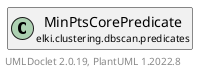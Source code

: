 @startuml
    remove .*\.(Instance|Par|Parameterizer|Factory)$
    set namespaceSeparator none
    hide empty fields
    hide empty methods

    class "<size:14>MinPtsCorePredicate.Instance\n<size:10>elki.clustering.dbscan.predicates" as elki.clustering.dbscan.predicates.MinPtsCorePredicate.Instance [[MinPtsCorePredicate.Instance.html]] {
        #minpts: int
        +Instance(int)
        +isCorePoint(DBIDRef, DBIDs): boolean
    }

    interface "<size:14>CorePredicate.Instance\n<size:10>elki.clustering.dbscan.predicates" as elki.clustering.dbscan.predicates.CorePredicate.Instance<DBIDs> [[CorePredicate.Instance.html]] {
        {abstract} +isCorePoint(DBIDRef, DBIDs): boolean
    }
    class "<size:14>MinPtsCorePredicate\n<size:10>elki.clustering.dbscan.predicates" as elki.clustering.dbscan.predicates.MinPtsCorePredicate [[MinPtsCorePredicate.html]]

    elki.clustering.dbscan.predicates.CorePredicate.Instance <|.. elki.clustering.dbscan.predicates.MinPtsCorePredicate.Instance
    elki.clustering.dbscan.predicates.MinPtsCorePredicate +-- elki.clustering.dbscan.predicates.MinPtsCorePredicate.Instance

    center footer UMLDoclet 2.0.19, PlantUML 1.2022.8
@enduml

